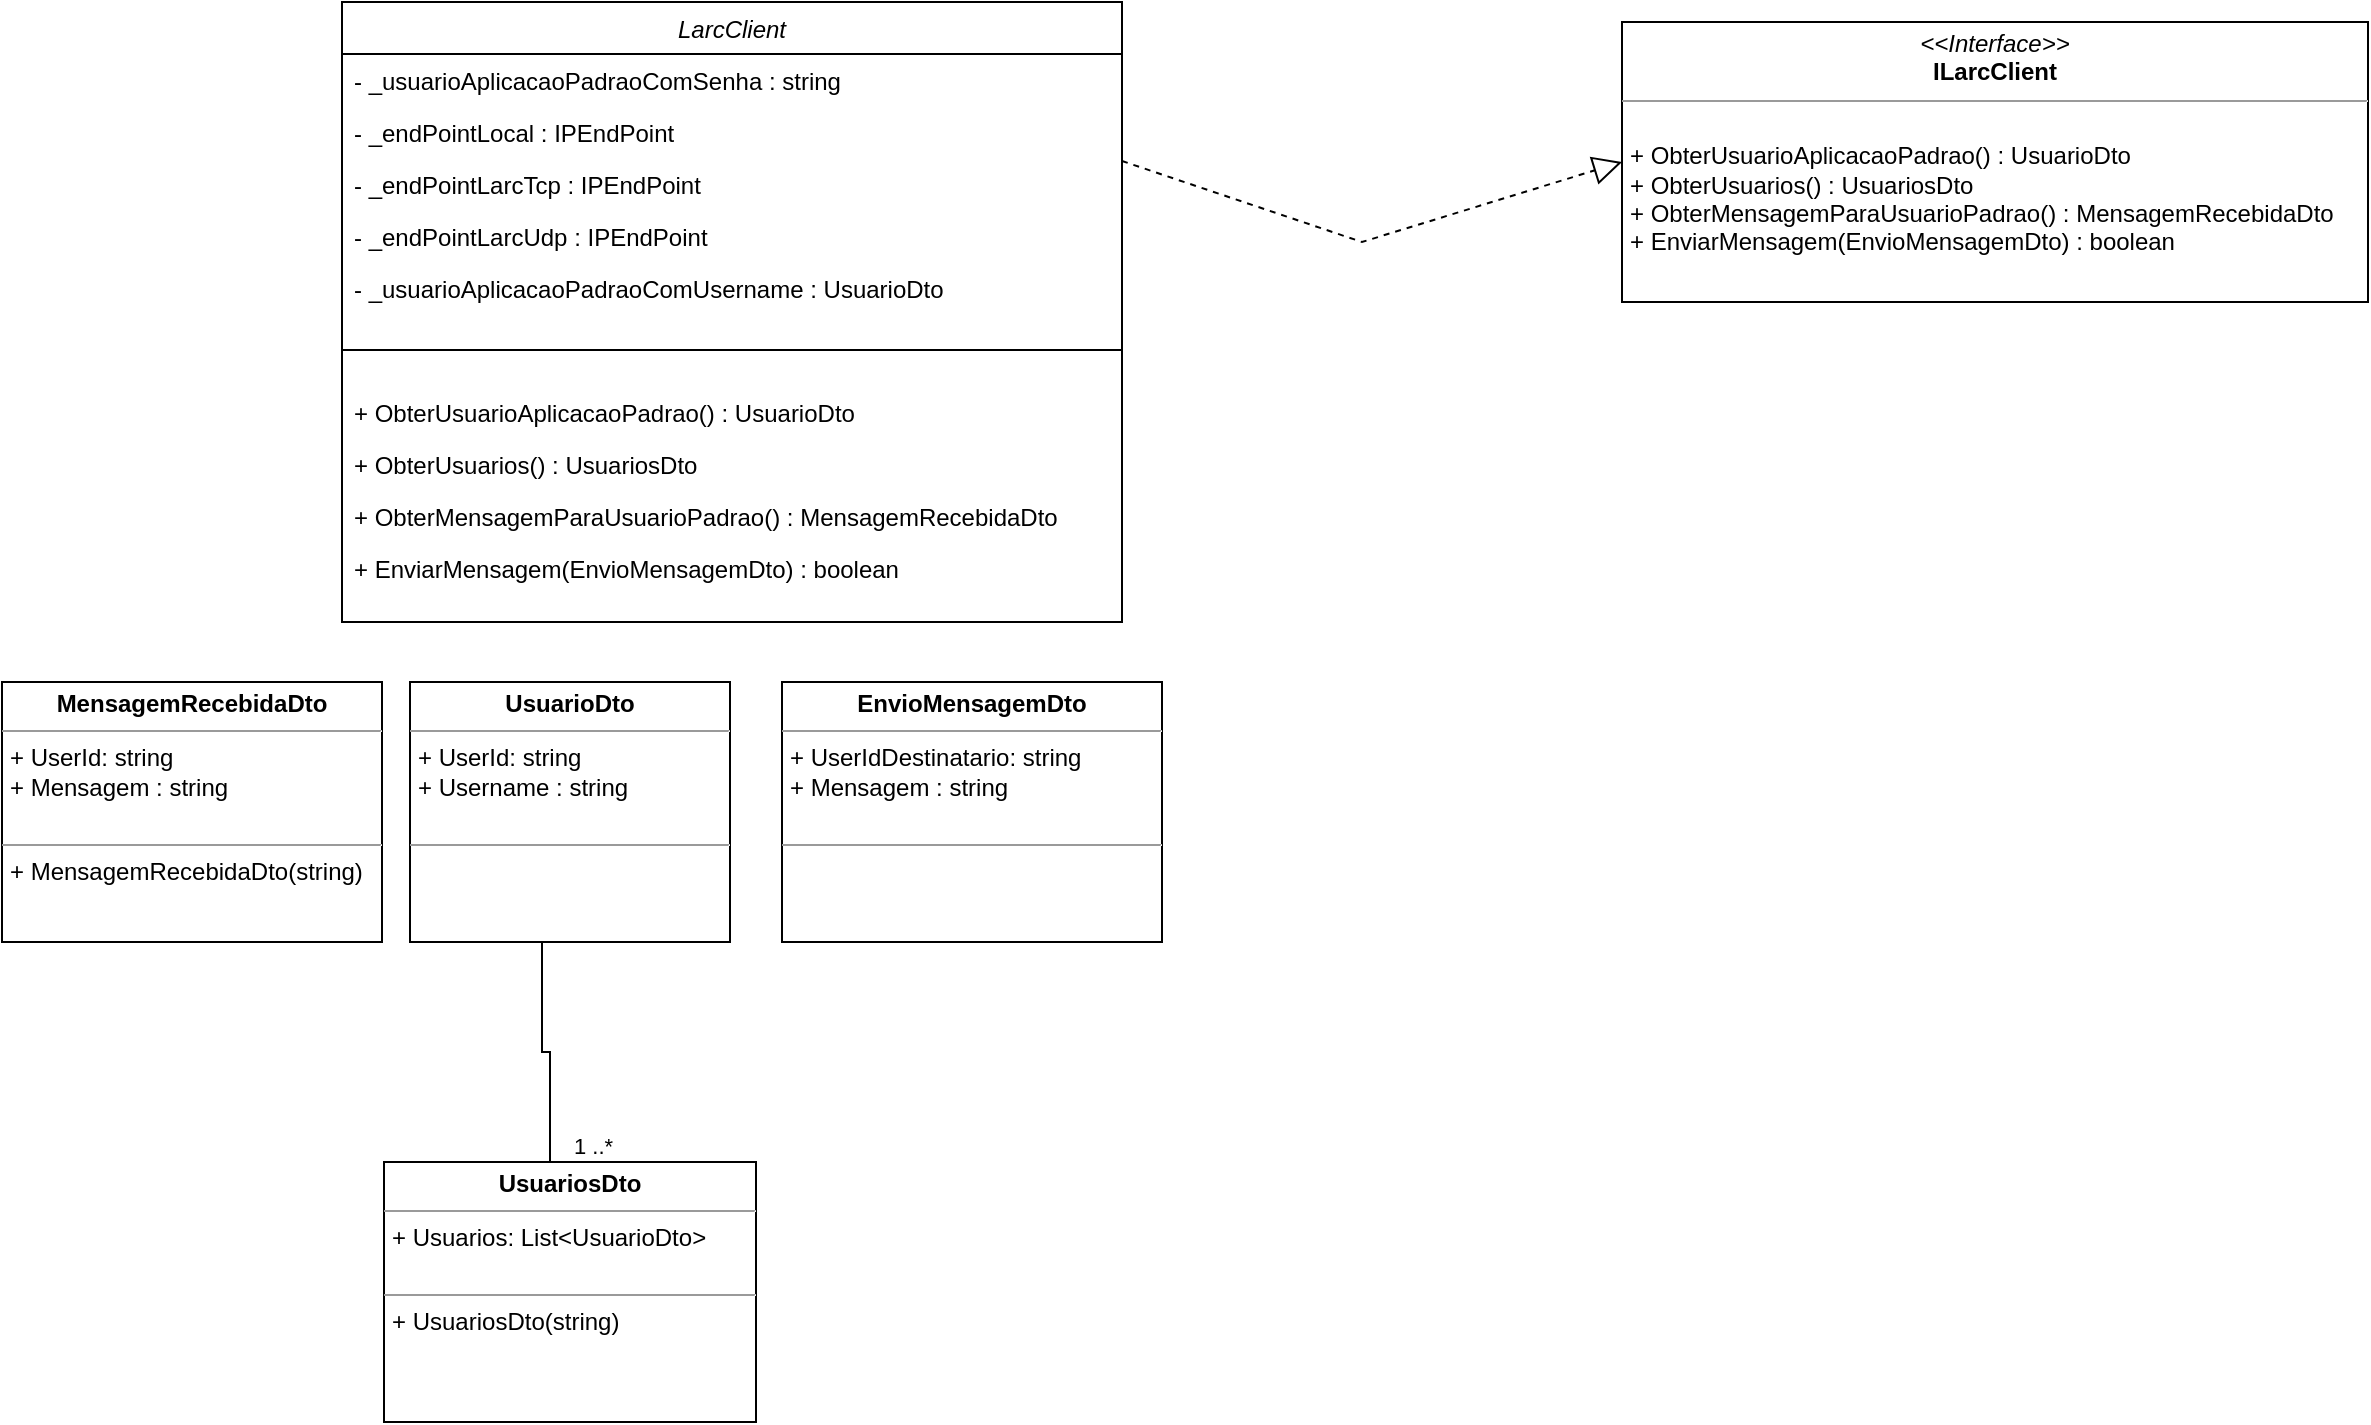 <mxfile version="18.1.3" type="device"><diagram id="C5RBs43oDa-KdzZeNtuy" name="Page-1"><mxGraphModel dx="510" dy="545" grid="1" gridSize="10" guides="1" tooltips="1" connect="1" arrows="1" fold="1" page="1" pageScale="1" pageWidth="827" pageHeight="1169" math="0" shadow="0"><root><mxCell id="WIyWlLk6GJQsqaUBKTNV-0"/><mxCell id="WIyWlLk6GJQsqaUBKTNV-1" parent="WIyWlLk6GJQsqaUBKTNV-0"/><mxCell id="zkfFHV4jXpPFQw0GAbJ--0" value="LarcClient&#10;" style="swimlane;fontStyle=2;align=center;verticalAlign=top;childLayout=stackLayout;horizontal=1;startSize=26;horizontalStack=0;resizeParent=1;resizeLast=0;collapsible=1;marginBottom=0;rounded=0;shadow=0;strokeWidth=1;" parent="WIyWlLk6GJQsqaUBKTNV-1" vertex="1"><mxGeometry x="220" y="100" width="390" height="310" as="geometry"><mxRectangle x="220" y="100" width="160" height="26" as="alternateBounds"/></mxGeometry></mxCell><mxCell id="ArtpBnTONjZIe7gzq2sP-6" value="- _usuarioAplicacaoPadraoComSenha : string" style="text;align=left;verticalAlign=top;spacingLeft=4;spacingRight=4;overflow=hidden;rotatable=0;points=[[0,0.5],[1,0.5]];portConstraint=eastwest;rounded=0;shadow=0;html=0;" vertex="1" parent="zkfFHV4jXpPFQw0GAbJ--0"><mxGeometry y="26" width="390" height="26" as="geometry"/></mxCell><mxCell id="zkfFHV4jXpPFQw0GAbJ--1" value="- _endPointLocal : IPEndPoint" style="text;align=left;verticalAlign=top;spacingLeft=4;spacingRight=4;overflow=hidden;rotatable=0;points=[[0,0.5],[1,0.5]];portConstraint=eastwest;" parent="zkfFHV4jXpPFQw0GAbJ--0" vertex="1"><mxGeometry y="52" width="390" height="26" as="geometry"/></mxCell><mxCell id="zkfFHV4jXpPFQw0GAbJ--2" value="- _endPointLarcTcp : IPEndPoint&#10;" style="text;align=left;verticalAlign=top;spacingLeft=4;spacingRight=4;overflow=hidden;rotatable=0;points=[[0,0.5],[1,0.5]];portConstraint=eastwest;rounded=0;shadow=0;html=0;" parent="zkfFHV4jXpPFQw0GAbJ--0" vertex="1"><mxGeometry y="78" width="390" height="26" as="geometry"/></mxCell><mxCell id="UZxhNpHUR72rpfv9L7Qp-0" value="- _endPointLarcUdp : IPEndPoint&#10;" style="text;align=left;verticalAlign=top;spacingLeft=4;spacingRight=4;overflow=hidden;rotatable=0;points=[[0,0.5],[1,0.5]];portConstraint=eastwest;rounded=0;shadow=0;html=0;" parent="zkfFHV4jXpPFQw0GAbJ--0" vertex="1"><mxGeometry y="104" width="390" height="26" as="geometry"/></mxCell><mxCell id="ArtpBnTONjZIe7gzq2sP-5" value="- _usuarioAplicacaoPadraoComUsername : UsuarioDto&#10;" style="text;align=left;verticalAlign=top;spacingLeft=4;spacingRight=4;overflow=hidden;rotatable=0;points=[[0,0.5],[1,0.5]];portConstraint=eastwest;rounded=0;shadow=0;html=0;" vertex="1" parent="zkfFHV4jXpPFQw0GAbJ--0"><mxGeometry y="130" width="390" height="26" as="geometry"/></mxCell><mxCell id="zkfFHV4jXpPFQw0GAbJ--4" value="" style="line;html=1;strokeWidth=1;align=left;verticalAlign=middle;spacingTop=-1;spacingLeft=3;spacingRight=3;rotatable=0;labelPosition=right;points=[];portConstraint=eastwest;" parent="zkfFHV4jXpPFQw0GAbJ--0" vertex="1"><mxGeometry y="156" width="390" height="36" as="geometry"/></mxCell><mxCell id="ArtpBnTONjZIe7gzq2sP-1" value="+ ObterUsuarioAplicacaoPadrao() : UsuarioDto" style="text;align=left;verticalAlign=top;spacingLeft=4;spacingRight=4;overflow=hidden;rotatable=0;points=[[0,0.5],[1,0.5]];portConstraint=eastwest;" vertex="1" parent="zkfFHV4jXpPFQw0GAbJ--0"><mxGeometry y="192" width="390" height="26" as="geometry"/></mxCell><mxCell id="eu_GVUtPaPD6ptLqiAdG-3" value="+ ObterUsuarios() : UsuariosDto" style="text;align=left;verticalAlign=top;spacingLeft=4;spacingRight=4;overflow=hidden;rotatable=0;points=[[0,0.5],[1,0.5]];portConstraint=eastwest;" parent="zkfFHV4jXpPFQw0GAbJ--0" vertex="1"><mxGeometry y="218" width="390" height="26" as="geometry"/></mxCell><mxCell id="zkfFHV4jXpPFQw0GAbJ--5" value="+ ObterMensagemParaUsuarioPadrao() : MensagemRecebidaDto" style="text;align=left;verticalAlign=top;spacingLeft=4;spacingRight=4;overflow=hidden;rotatable=0;points=[[0,0.5],[1,0.5]];portConstraint=eastwest;" parent="zkfFHV4jXpPFQw0GAbJ--0" vertex="1"><mxGeometry y="244" width="390" height="26" as="geometry"/></mxCell><mxCell id="eu_GVUtPaPD6ptLqiAdG-4" value="+ EnviarMensagem(EnvioMensagemDto) : boolean" style="text;align=left;verticalAlign=top;spacingLeft=4;spacingRight=4;overflow=hidden;rotatable=0;points=[[0,0.5],[1,0.5]];portConstraint=eastwest;" parent="zkfFHV4jXpPFQw0GAbJ--0" vertex="1"><mxGeometry y="270" width="390" height="26" as="geometry"/></mxCell><mxCell id="eu_GVUtPaPD6ptLqiAdG-10" value="&lt;p style=&quot;margin:0px;margin-top:4px;text-align:center;&quot;&gt;&lt;i&gt;&amp;lt;&amp;lt;Interface&amp;gt;&amp;gt;&lt;/i&gt;&lt;br&gt;&lt;b&gt;ILarcClient&lt;/b&gt;&lt;/p&gt;&lt;hr size=&quot;1&quot;&gt;&lt;p style=&quot;margin:0px;margin-left:4px;&quot;&gt;&lt;span style=&quot;background-color: initial; color: rgba(0, 0, 0, 0); font-family: monospace; font-size: 0px;&quot;&gt;&lt;br&gt;&lt;/span&gt;&lt;/p&gt;&lt;p style=&quot;margin:0px;margin-left:4px;&quot;&gt;+ ObterUsuarioAplicacaoPadrao() : UsuarioDto&lt;span style=&quot;background-color: initial; color: rgba(0, 0, 0, 0); font-family: monospace; font-size: 0px;&quot;&gt;&lt;br&gt;&lt;/span&gt;&lt;/p&gt;&lt;p style=&quot;margin:0px;margin-left:4px;&quot;&gt;&lt;span style=&quot;background-color: initial; color: rgba(0, 0, 0, 0); font-family: monospace; font-size: 0px;&quot;&gt;z%3CmxGraphModel%3E%3Croot%3E%3CmxCell%20id%3D%220%22%2F%3E%3CmxCell%20id%3D%221%22%20parent%3D%220%22%2F%3E%3CmxCell%20id%3D%222%22%20value%3D%22%2B%20ObterUsuarioAplicacaoPadrao()%20%3A%20UsuarioDto%22%20style%3D%22text%3Balign%3Dleft%3BverticalAlign%3Dtop%3BspacingLeft%3D4%3BspacingRight%3D4%3Boverflow%3Dhidden%3Brotatable%3D0%3Bpoints%3D%5B%5B0%2C0.5%5D%2C%5B1%2C0.5%5D%5D%3BportConstraint%3Deastwest%3B%22%20vertex%3D%221%22%20parent%3D%221%22%3E%3CmxGeometry%20x%3D%22220%22%20y%3D%22240%22%20width%3D%22390%22%20height%3D%2226%22%20as%3D%22geometry%22%2F%3E%3C%2FmxCell%3E%3C%2Froot%3E%3C%2FmxGraphModel%3E+&lt;/span&gt;&lt;span style=&quot;background-color: initial;&quot;&gt;+ ObterUsuarios() : UsuariosDto&lt;/span&gt;&lt;br&gt;&lt;/p&gt;&lt;p style=&quot;margin:0px;margin-left:4px;&quot;&gt;+ ObterMensagemParaUsuarioPadrao() : MensagemRecebidaDto&lt;/p&gt;&lt;p style=&quot;margin:0px;margin-left:4px;&quot;&gt;+ EnviarMensagem(EnvioMensagemDto) : boolean&lt;br&gt;&lt;/p&gt;" style="verticalAlign=top;align=left;overflow=fill;fontSize=12;fontFamily=Helvetica;html=1;" parent="WIyWlLk6GJQsqaUBKTNV-1" vertex="1"><mxGeometry x="860" y="110" width="373" height="140" as="geometry"/></mxCell><mxCell id="eu_GVUtPaPD6ptLqiAdG-14" value="&lt;p style=&quot;margin:0px;margin-top:4px;text-align:center;&quot;&gt;&lt;b&gt;UsuarioDto&lt;/b&gt;&lt;/p&gt;&lt;hr size=&quot;1&quot;&gt;&lt;p style=&quot;margin:0px;margin-left:4px;&quot;&gt;+ UserId: string&lt;/p&gt;&lt;p style=&quot;margin:0px;margin-left:4px;&quot;&gt;+ Username : string&lt;/p&gt;&lt;p style=&quot;margin:0px;margin-left:4px;&quot;&gt;&lt;br&gt;&lt;/p&gt;&lt;hr size=&quot;1&quot;&gt;&lt;p style=&quot;margin:0px;margin-left:4px;&quot;&gt;&lt;br&gt;&lt;/p&gt;" style="verticalAlign=top;align=left;overflow=fill;fontSize=12;fontFamily=Helvetica;html=1;" parent="WIyWlLk6GJQsqaUBKTNV-1" vertex="1"><mxGeometry x="254" y="440" width="160" height="130" as="geometry"/></mxCell><mxCell id="eu_GVUtPaPD6ptLqiAdG-16" value="&lt;p style=&quot;margin:0px;margin-top:4px;text-align:center;&quot;&gt;&lt;b&gt;MensagemRecebidaDto&lt;/b&gt;&lt;/p&gt;&lt;hr size=&quot;1&quot;&gt;&lt;p style=&quot;margin:0px;margin-left:4px;&quot;&gt;+ UserId: string&lt;/p&gt;&lt;p style=&quot;margin:0px;margin-left:4px;&quot;&gt;+ Mensagem : string&lt;/p&gt;&lt;p style=&quot;margin:0px;margin-left:4px;&quot;&gt;&lt;br&gt;&lt;/p&gt;&lt;hr size=&quot;1&quot;&gt;&lt;p style=&quot;margin:0px;margin-left:4px;&quot;&gt;+ MensagemRecebidaDto(string)&lt;/p&gt;" style="verticalAlign=top;align=left;overflow=fill;fontSize=12;fontFamily=Helvetica;html=1;" parent="WIyWlLk6GJQsqaUBKTNV-1" vertex="1"><mxGeometry x="50" y="440" width="190" height="130" as="geometry"/></mxCell><mxCell id="eu_GVUtPaPD6ptLqiAdG-17" value="&lt;p style=&quot;margin:0px;margin-top:4px;text-align:center;&quot;&gt;&lt;b&gt;EnvioMensagemDto&lt;/b&gt;&lt;/p&gt;&lt;hr size=&quot;1&quot;&gt;&lt;p style=&quot;margin:0px;margin-left:4px;&quot;&gt;+ UserIdDestinatario: string&lt;/p&gt;&lt;p style=&quot;margin:0px;margin-left:4px;&quot;&gt;+ Mensagem : string&lt;/p&gt;&lt;p style=&quot;margin:0px;margin-left:4px;&quot;&gt;&lt;br&gt;&lt;/p&gt;&lt;hr size=&quot;1&quot;&gt;&lt;p style=&quot;margin:0px;margin-left:4px;&quot;&gt;&lt;br&gt;&lt;/p&gt;" style="verticalAlign=top;align=left;overflow=fill;fontSize=12;fontFamily=Helvetica;html=1;" parent="WIyWlLk6GJQsqaUBKTNV-1" vertex="1"><mxGeometry x="440" y="440" width="190" height="130" as="geometry"/></mxCell><mxCell id="eu_GVUtPaPD6ptLqiAdG-18" value="&lt;p style=&quot;margin:0px;margin-top:4px;text-align:center;&quot;&gt;&lt;b&gt;UsuariosDto&lt;/b&gt;&lt;/p&gt;&lt;hr size=&quot;1&quot;&gt;&lt;p style=&quot;margin:0px;margin-left:4px;&quot;&gt;+ Usuarios: List&amp;lt;UsuarioDto&amp;gt;&lt;/p&gt;&lt;p style=&quot;margin:0px;margin-left:4px;&quot;&gt;&lt;br&gt;&lt;/p&gt;&lt;hr size=&quot;1&quot;&gt;&lt;p style=&quot;margin:0px;margin-left:4px;&quot;&gt;+ UsuariosDto(string)&lt;/p&gt;" style="verticalAlign=top;align=left;overflow=fill;fontSize=12;fontFamily=Helvetica;html=1;" parent="WIyWlLk6GJQsqaUBKTNV-1" vertex="1"><mxGeometry x="241" y="680" width="186" height="130" as="geometry"/></mxCell><mxCell id="eu_GVUtPaPD6ptLqiAdG-22" value="" style="endArrow=none;html=1;edgeStyle=orthogonalEdgeStyle;rounded=0;" parent="WIyWlLk6GJQsqaUBKTNV-1" edge="1"><mxGeometry relative="1" as="geometry"><mxPoint x="334" y="680" as="sourcePoint"/><mxPoint x="330" y="570" as="targetPoint"/><Array as="points"><mxPoint x="324" y="680"/><mxPoint x="324" y="625"/><mxPoint x="320" y="625"/><mxPoint x="320" y="570"/></Array></mxGeometry></mxCell><mxCell id="eu_GVUtPaPD6ptLqiAdG-23" value="1 ..*" style="edgeLabel;resizable=0;html=1;align=left;verticalAlign=bottom;" parent="eu_GVUtPaPD6ptLqiAdG-22" connectable="0" vertex="1"><mxGeometry x="-1" relative="1" as="geometry"/></mxCell><mxCell id="ArtpBnTONjZIe7gzq2sP-0" value="" style="endArrow=block;dashed=1;endFill=0;endSize=12;html=1;rounded=0;entryX=0;entryY=0.5;entryDx=0;entryDy=0;" edge="1" parent="WIyWlLk6GJQsqaUBKTNV-1" target="eu_GVUtPaPD6ptLqiAdG-10"><mxGeometry width="160" relative="1" as="geometry"><mxPoint x="610" y="179.5" as="sourcePoint"/><mxPoint x="770" y="179.5" as="targetPoint"/><Array as="points"><mxPoint x="730" y="220"/></Array></mxGeometry></mxCell></root></mxGraphModel></diagram></mxfile>